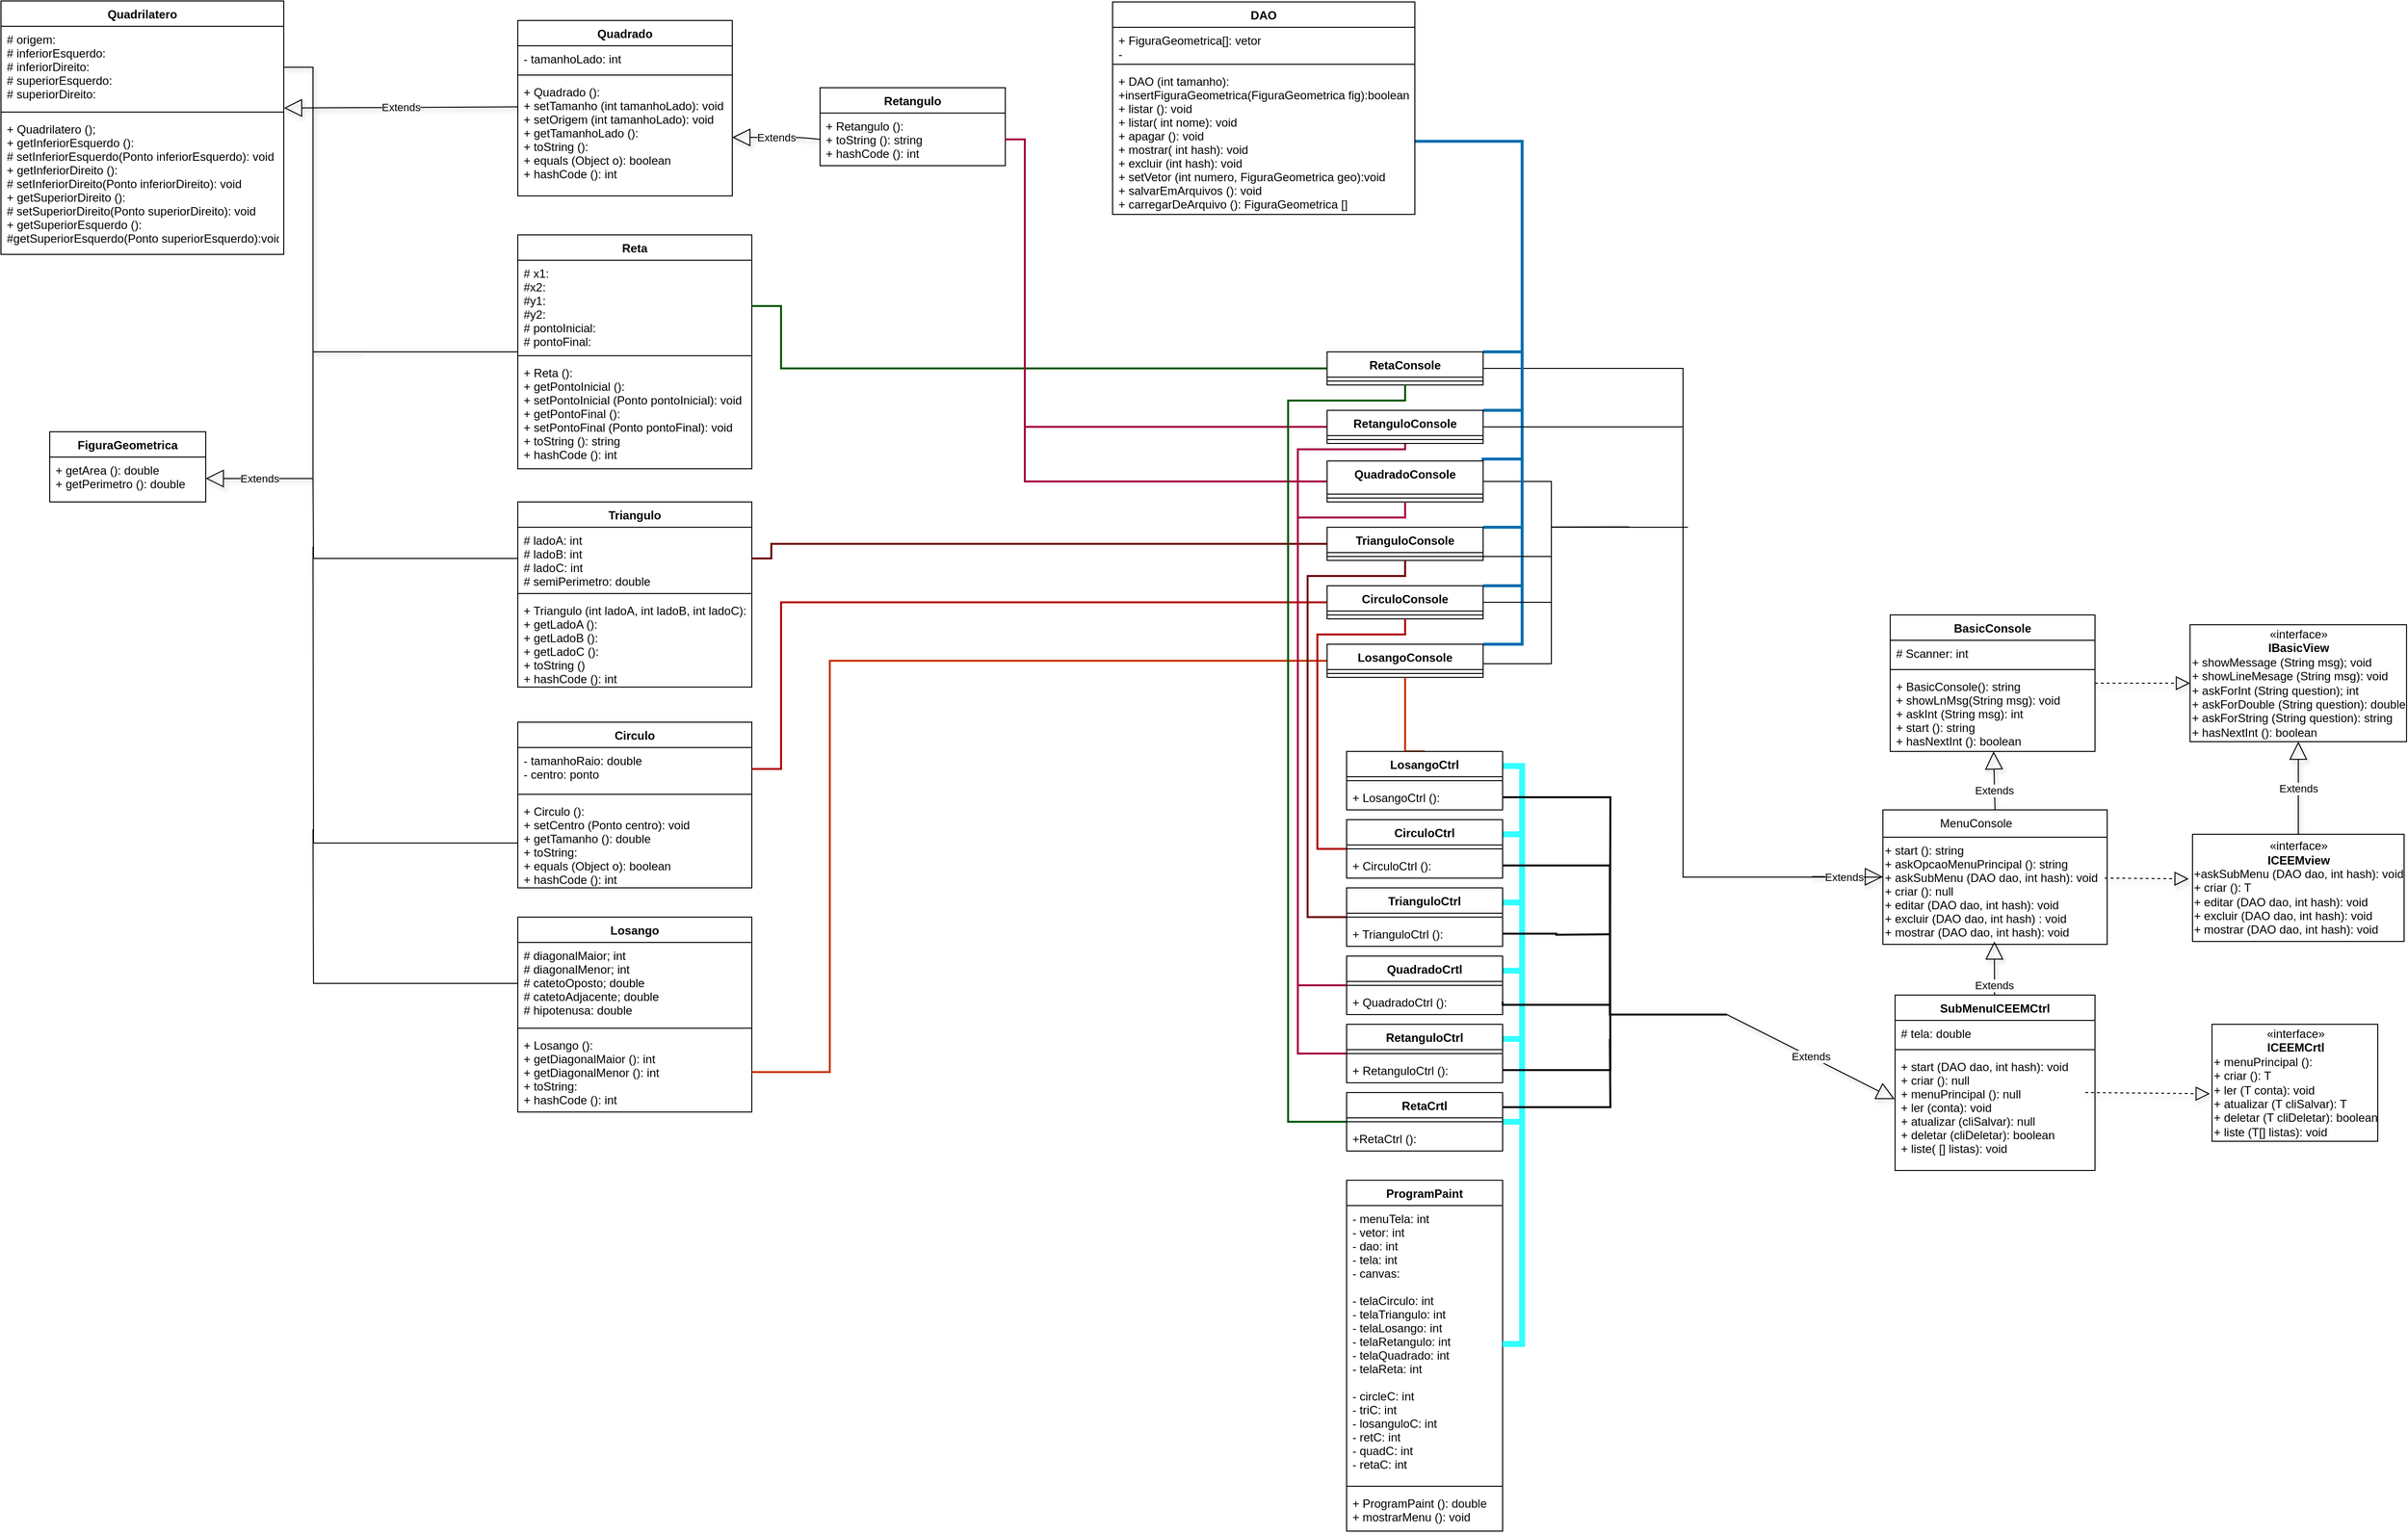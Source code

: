 <mxfile version="15.2.5" type="github"><diagram id="Sd1DcJ536ZyHaV28rmKv" name="Page-1"><mxGraphModel dx="2738" dy="547" grid="1" gridSize="10" guides="1" tooltips="1" connect="1" arrows="1" fold="1" page="1" pageScale="1" pageWidth="850" pageHeight="1100" math="0" shadow="0"><root><mxCell id="0"/><mxCell id="1" parent="0"/><mxCell id="SgRJbWvX88s3auboPbNd-4" value="                 MenuConsole &#10;&#10;+ start (): string &#10;+ askOpcaoMenuPrincipal (): string &#10;+ askSubMenu (DAO dao, int hash): void &#10;+ criar (): null &#10;+ editar (DAO dao, int hash): void &#10;+ excluir (DAO dao, int hash) : void &#10;+ mostrar (DAO dao, int hash): void&#10;&#10;&#10;" style="swimlane;fontStyle=0;align=left;verticalAlign=top;childLayout=stackLayout;horizontal=1;startSize=28;horizontalStack=0;resizeParent=1;resizeParentMax=0;resizeLast=0;collapsible=1;marginBottom=0;" parent="1" vertex="1"><mxGeometry x="570" y="830" width="230" height="138" as="geometry"><mxRectangle x="10" width="230" height="160" as="alternateBounds"/></mxGeometry></mxCell><mxCell id="sk286lB8YplYAJkVLeJm-8" value="" style="endArrow=block;dashed=1;endFill=0;endSize=12;html=1;shadow=1;entryX=-0.018;entryY=0.416;entryDx=0;entryDy=0;entryPerimeter=0;" parent="SgRJbWvX88s3auboPbNd-4" target="-TCSmLgenHTZ6-9hYa_H-4" edge="1"><mxGeometry width="160" relative="1" as="geometry"><mxPoint x="227.5" y="70" as="sourcePoint"/><mxPoint x="387.5" y="70" as="targetPoint"/></mxGeometry></mxCell><mxCell id="SgRJbWvX88s3auboPbNd-13" value="BasicConsole" style="swimlane;fontStyle=1;align=center;verticalAlign=top;childLayout=stackLayout;horizontal=1;startSize=26;horizontalStack=0;resizeParent=1;resizeParentMax=0;resizeLast=0;collapsible=1;marginBottom=0;" parent="1" vertex="1"><mxGeometry x="577.5" y="630" width="210" height="140" as="geometry"/></mxCell><mxCell id="SgRJbWvX88s3auboPbNd-14" value="# Scanner: int" style="text;strokeColor=none;fillColor=none;align=left;verticalAlign=top;spacingLeft=4;spacingRight=4;overflow=hidden;rotatable=0;points=[[0,0.5],[1,0.5]];portConstraint=eastwest;" parent="SgRJbWvX88s3auboPbNd-13" vertex="1"><mxGeometry y="26" width="210" height="26" as="geometry"/></mxCell><mxCell id="SgRJbWvX88s3auboPbNd-15" value="" style="line;strokeWidth=1;fillColor=none;align=left;verticalAlign=middle;spacingTop=-1;spacingLeft=3;spacingRight=3;rotatable=0;labelPosition=right;points=[];portConstraint=eastwest;" parent="SgRJbWvX88s3auboPbNd-13" vertex="1"><mxGeometry y="52" width="210" height="8" as="geometry"/></mxCell><mxCell id="SgRJbWvX88s3auboPbNd-16" value="+ BasicConsole(): string&#10;+ showLnMsg(String msg): void&#10;+ askInt (String msg): int&#10;+ start (): string&#10;+ hasNextInt (): boolean&#10;" style="text;strokeColor=none;fillColor=none;align=left;verticalAlign=top;spacingLeft=4;spacingRight=4;overflow=hidden;rotatable=0;points=[[0,0.5],[1,0.5]];portConstraint=eastwest;" parent="SgRJbWvX88s3auboPbNd-13" vertex="1"><mxGeometry y="60" width="210" height="80" as="geometry"/></mxCell><mxCell id="SgRJbWvX88s3auboPbNd-26" value="ProgramPaint" style="swimlane;fontStyle=1;align=center;verticalAlign=top;childLayout=stackLayout;horizontal=1;startSize=26;horizontalStack=0;resizeParent=1;resizeParentMax=0;resizeLast=0;collapsible=1;marginBottom=0;" parent="1" vertex="1"><mxGeometry x="20" y="1210" width="160" height="360" as="geometry"/></mxCell><mxCell id="SgRJbWvX88s3auboPbNd-27" value="- menuTela: int&#10;- vetor: int&#10;- dao: int&#10;- tela: int&#10;- canvas:&#10; &#10;- telaCirculo: int&#10;- telaTriangulo: int&#10;- telaLosango: int&#10;- telaRetangulo: int&#10;- telaQuadrado: int&#10;- telaReta: int&#10;&#10;- circleC: int&#10;- triC: int&#10;- losanguloC: int&#10;- retC: int&#10;- quadC: int&#10;- retaC: int" style="text;strokeColor=none;fillColor=none;align=left;verticalAlign=top;spacingLeft=4;spacingRight=4;overflow=hidden;rotatable=0;points=[[0,0.5],[1,0.5]];portConstraint=eastwest;" parent="SgRJbWvX88s3auboPbNd-26" vertex="1"><mxGeometry y="26" width="160" height="284" as="geometry"/></mxCell><mxCell id="SgRJbWvX88s3auboPbNd-28" value="" style="line;strokeWidth=1;fillColor=none;align=left;verticalAlign=middle;spacingTop=-1;spacingLeft=3;spacingRight=3;rotatable=0;labelPosition=right;points=[];portConstraint=eastwest;" parent="SgRJbWvX88s3auboPbNd-26" vertex="1"><mxGeometry y="310" width="160" height="8" as="geometry"/></mxCell><mxCell id="SgRJbWvX88s3auboPbNd-29" value="+ ProgramPaint (): double&#10;+ mostrarMenu (): void&#10;" style="text;strokeColor=none;fillColor=none;align=left;verticalAlign=top;spacingLeft=4;spacingRight=4;overflow=hidden;rotatable=0;points=[[0,0.5],[1,0.5]];portConstraint=eastwest;" parent="SgRJbWvX88s3auboPbNd-26" vertex="1"><mxGeometry y="318" width="160" height="42" as="geometry"/></mxCell><mxCell id="SgRJbWvX88s3auboPbNd-30" value="SubMenuICEEMCtrl" style="swimlane;fontStyle=1;align=center;verticalAlign=top;childLayout=stackLayout;horizontal=1;startSize=26;horizontalStack=0;resizeParent=1;resizeParentMax=0;resizeLast=0;collapsible=1;marginBottom=0;" parent="1" vertex="1"><mxGeometry x="582.5" y="1020" width="205" height="180" as="geometry"/></mxCell><mxCell id="SgRJbWvX88s3auboPbNd-31" value="# tela: double" style="text;strokeColor=none;fillColor=none;align=left;verticalAlign=top;spacingLeft=4;spacingRight=4;overflow=hidden;rotatable=0;points=[[0,0.5],[1,0.5]];portConstraint=eastwest;" parent="SgRJbWvX88s3auboPbNd-30" vertex="1"><mxGeometry y="26" width="205" height="26" as="geometry"/></mxCell><mxCell id="SgRJbWvX88s3auboPbNd-32" value="" style="line;strokeWidth=1;fillColor=none;align=left;verticalAlign=middle;spacingTop=-1;spacingLeft=3;spacingRight=3;rotatable=0;labelPosition=right;points=[];portConstraint=eastwest;" parent="SgRJbWvX88s3auboPbNd-30" vertex="1"><mxGeometry y="52" width="205" height="8" as="geometry"/></mxCell><mxCell id="sk286lB8YplYAJkVLeJm-9" value="" style="endArrow=block;dashed=1;endFill=0;endSize=12;html=1;shadow=1;entryX=-0.013;entryY=0.594;entryDx=0;entryDy=0;entryPerimeter=0;" parent="SgRJbWvX88s3auboPbNd-30" target="-TCSmLgenHTZ6-9hYa_H-2" edge="1"><mxGeometry width="160" relative="1" as="geometry"><mxPoint x="195" y="100" as="sourcePoint"/><mxPoint x="355" y="100" as="targetPoint"/></mxGeometry></mxCell><mxCell id="SgRJbWvX88s3auboPbNd-33" value="+ start (DAO dao, int hash): void&#10;+ criar (): null&#10;+ menuPrincipal (): null&#10;+ ler (conta): void&#10;+ atualizar (cliSalvar): null&#10;+ deletar (cliDeletar): boolean&#10;+ liste( [] listas): void" style="text;strokeColor=none;fillColor=none;align=left;verticalAlign=top;spacingLeft=4;spacingRight=4;overflow=hidden;rotatable=0;points=[[0,0.5],[1,0.5]];portConstraint=eastwest;" parent="SgRJbWvX88s3auboPbNd-30" vertex="1"><mxGeometry y="60" width="205" height="120" as="geometry"/></mxCell><mxCell id="SgRJbWvX88s3auboPbNd-34" value="FiguraGeometrica" style="swimlane;fontStyle=1;align=center;verticalAlign=top;childLayout=stackLayout;horizontal=1;startSize=26;horizontalStack=0;resizeParent=1;resizeParentMax=0;resizeLast=0;collapsible=1;marginBottom=0;" parent="1" vertex="1"><mxGeometry x="-1310" y="442" width="160" height="72" as="geometry"/></mxCell><mxCell id="SgRJbWvX88s3auboPbNd-37" value="+ getArea (): double&#10;+ getPerimetro (): double" style="text;strokeColor=none;fillColor=none;align=left;verticalAlign=top;spacingLeft=4;spacingRight=4;overflow=hidden;rotatable=0;points=[[0,0.5],[1,0.5]];portConstraint=eastwest;" parent="SgRJbWvX88s3auboPbNd-34" vertex="1"><mxGeometry y="26" width="160" height="46" as="geometry"/></mxCell><mxCell id="SgRJbWvX88s3auboPbNd-38" value="Circulo" style="swimlane;fontStyle=1;align=center;verticalAlign=top;childLayout=stackLayout;horizontal=1;startSize=26;horizontalStack=0;resizeParent=1;resizeParentMax=0;resizeLast=0;collapsible=1;marginBottom=0;" parent="1" vertex="1"><mxGeometry x="-830" y="740" width="240" height="170" as="geometry"/></mxCell><mxCell id="SgRJbWvX88s3auboPbNd-39" value="- tamanhoRaio: double&#10;- centro: ponto" style="text;strokeColor=none;fillColor=none;align=left;verticalAlign=top;spacingLeft=4;spacingRight=4;overflow=hidden;rotatable=0;points=[[0,0.5],[1,0.5]];portConstraint=eastwest;" parent="SgRJbWvX88s3auboPbNd-38" vertex="1"><mxGeometry y="26" width="240" height="44" as="geometry"/></mxCell><mxCell id="SgRJbWvX88s3auboPbNd-40" value="" style="line;strokeWidth=1;fillColor=none;align=left;verticalAlign=middle;spacingTop=-1;spacingLeft=3;spacingRight=3;rotatable=0;labelPosition=right;points=[];portConstraint=eastwest;" parent="SgRJbWvX88s3auboPbNd-38" vertex="1"><mxGeometry y="70" width="240" height="8" as="geometry"/></mxCell><mxCell id="SgRJbWvX88s3auboPbNd-41" value="+ Circulo ():&#10;+ setCentro (Ponto centro): void&#10;+ getTamanho (): double&#10;+ toString:&#10;+ equals (Object o): boolean&#10;+ hashCode (): int&#10;" style="text;strokeColor=none;fillColor=none;align=left;verticalAlign=top;spacingLeft=4;spacingRight=4;overflow=hidden;rotatable=0;points=[[0,0.5],[1,0.5]];portConstraint=eastwest;" parent="SgRJbWvX88s3auboPbNd-38" vertex="1"><mxGeometry y="78" width="240" height="92" as="geometry"/></mxCell><mxCell id="SgRJbWvX88s3auboPbNd-42" value="Losango" style="swimlane;fontStyle=1;align=center;verticalAlign=top;childLayout=stackLayout;horizontal=1;startSize=26;horizontalStack=0;resizeParent=1;resizeParentMax=0;resizeLast=0;collapsible=1;marginBottom=0;" parent="1" vertex="1"><mxGeometry x="-830" y="940" width="240" height="200" as="geometry"/></mxCell><mxCell id="SgRJbWvX88s3auboPbNd-43" value="# diagonalMaior; int&#10;# diagonalMenor; int&#10;# catetoOposto; double&#10;# catetoAdjacente; double&#10;# hipotenusa: double" style="text;strokeColor=none;fillColor=none;align=left;verticalAlign=top;spacingLeft=4;spacingRight=4;overflow=hidden;rotatable=0;points=[[0,0.5],[1,0.5]];portConstraint=eastwest;" parent="SgRJbWvX88s3auboPbNd-42" vertex="1"><mxGeometry y="26" width="240" height="84" as="geometry"/></mxCell><mxCell id="SgRJbWvX88s3auboPbNd-44" value="" style="line;strokeWidth=1;fillColor=none;align=left;verticalAlign=middle;spacingTop=-1;spacingLeft=3;spacingRight=3;rotatable=0;labelPosition=right;points=[];portConstraint=eastwest;" parent="SgRJbWvX88s3auboPbNd-42" vertex="1"><mxGeometry y="110" width="240" height="8" as="geometry"/></mxCell><mxCell id="SgRJbWvX88s3auboPbNd-45" value="+ Losango ():&#10;+ getDiagonalMaior (): int&#10;+ getDiagonalMenor (): int&#10;+ toString:&#10;+ hashCode (): int" style="text;strokeColor=none;fillColor=none;align=left;verticalAlign=top;spacingLeft=4;spacingRight=4;overflow=hidden;rotatable=0;points=[[0,0.5],[1,0.5]];portConstraint=eastwest;" parent="SgRJbWvX88s3auboPbNd-42" vertex="1"><mxGeometry y="118" width="240" height="82" as="geometry"/></mxCell><mxCell id="SgRJbWvX88s3auboPbNd-46" value="Reta" style="swimlane;fontStyle=1;align=center;verticalAlign=top;childLayout=stackLayout;horizontal=1;startSize=26;horizontalStack=0;resizeParent=1;resizeParentMax=0;resizeLast=0;collapsible=1;marginBottom=0;" parent="1" vertex="1"><mxGeometry x="-830" y="240" width="240" height="240" as="geometry"/></mxCell><mxCell id="SgRJbWvX88s3auboPbNd-47" value="# x1:&#10;#x2:&#10;#y1:&#10;#y2:&#10;# pontoInicial:&#10;# pontoFinal:" style="text;strokeColor=none;fillColor=none;align=left;verticalAlign=top;spacingLeft=4;spacingRight=4;overflow=hidden;rotatable=0;points=[[0,0.5],[1,0.5]];portConstraint=eastwest;" parent="SgRJbWvX88s3auboPbNd-46" vertex="1"><mxGeometry y="26" width="240" height="94" as="geometry"/></mxCell><mxCell id="SgRJbWvX88s3auboPbNd-48" value="" style="line;strokeWidth=1;fillColor=none;align=left;verticalAlign=middle;spacingTop=-1;spacingLeft=3;spacingRight=3;rotatable=0;labelPosition=right;points=[];portConstraint=eastwest;" parent="SgRJbWvX88s3auboPbNd-46" vertex="1"><mxGeometry y="120" width="240" height="8" as="geometry"/></mxCell><mxCell id="SgRJbWvX88s3auboPbNd-49" value="+ Reta ():&#10;+ getPontoInicial ():&#10;+ setPontoInicial (Ponto pontoInicial): void&#10;+ getPontoFinal ():&#10;+ setPontoFinal (Ponto pontoFinal): void&#10;+ toString (): string&#10;+ hashCode (): int" style="text;strokeColor=none;fillColor=none;align=left;verticalAlign=top;spacingLeft=4;spacingRight=4;overflow=hidden;rotatable=0;points=[[0,0.5],[1,0.5]];portConstraint=eastwest;" parent="SgRJbWvX88s3auboPbNd-46" vertex="1"><mxGeometry y="128" width="240" height="112" as="geometry"/></mxCell><mxCell id="SgRJbWvX88s3auboPbNd-50" value="Triangulo" style="swimlane;fontStyle=1;align=center;verticalAlign=top;childLayout=stackLayout;horizontal=1;startSize=26;horizontalStack=0;resizeParent=1;resizeParentMax=0;resizeLast=0;collapsible=1;marginBottom=0;" parent="1" vertex="1"><mxGeometry x="-830" y="514" width="240" height="190" as="geometry"/></mxCell><mxCell id="SgRJbWvX88s3auboPbNd-51" value="# ladoA: int&#10;# ladoB: int&#10;# ladoC: int&#10;# semiPerimetro: double" style="text;strokeColor=none;fillColor=none;align=left;verticalAlign=top;spacingLeft=4;spacingRight=4;overflow=hidden;rotatable=0;points=[[0,0.5],[1,0.5]];portConstraint=eastwest;" parent="SgRJbWvX88s3auboPbNd-50" vertex="1"><mxGeometry y="26" width="240" height="64" as="geometry"/></mxCell><mxCell id="SgRJbWvX88s3auboPbNd-52" value="" style="line;strokeWidth=1;fillColor=none;align=left;verticalAlign=middle;spacingTop=-1;spacingLeft=3;spacingRight=3;rotatable=0;labelPosition=right;points=[];portConstraint=eastwest;" parent="SgRJbWvX88s3auboPbNd-50" vertex="1"><mxGeometry y="90" width="240" height="8" as="geometry"/></mxCell><mxCell id="SgRJbWvX88s3auboPbNd-53" value="+ Triangulo (int ladoA, int ladoB, int ladoC):&#10;+ getLadoA ():&#10;+ getLadoB ():&#10;+ getLadoC ():&#10;+ toString ()&#10;+ hashCode (): int" style="text;strokeColor=none;fillColor=none;align=left;verticalAlign=top;spacingLeft=4;spacingRight=4;overflow=hidden;rotatable=0;points=[[0,0.5],[1,0.5]];portConstraint=eastwest;" parent="SgRJbWvX88s3auboPbNd-50" vertex="1"><mxGeometry y="98" width="240" height="92" as="geometry"/></mxCell><mxCell id="SgRJbWvX88s3auboPbNd-54" value="Quadrilatero" style="swimlane;fontStyle=1;align=center;verticalAlign=top;childLayout=stackLayout;horizontal=1;startSize=26;horizontalStack=0;resizeParent=1;resizeParentMax=0;resizeLast=0;collapsible=1;marginBottom=0;" parent="1" vertex="1"><mxGeometry x="-1360" width="290" height="260" as="geometry"/></mxCell><mxCell id="SgRJbWvX88s3auboPbNd-55" value="# origem:&#10;# inferiorEsquerdo:&#10;# inferiorDireito:&#10;# superiorEsquerdo:&#10;# superiorDireito:" style="text;strokeColor=none;fillColor=none;align=left;verticalAlign=top;spacingLeft=4;spacingRight=4;overflow=hidden;rotatable=0;points=[[0,0.5],[1,0.5]];portConstraint=eastwest;" parent="SgRJbWvX88s3auboPbNd-54" vertex="1"><mxGeometry y="26" width="290" height="84" as="geometry"/></mxCell><mxCell id="SgRJbWvX88s3auboPbNd-56" value="" style="line;strokeWidth=1;fillColor=none;align=left;verticalAlign=middle;spacingTop=-1;spacingLeft=3;spacingRight=3;rotatable=0;labelPosition=right;points=[];portConstraint=eastwest;" parent="SgRJbWvX88s3auboPbNd-54" vertex="1"><mxGeometry y="110" width="290" height="8" as="geometry"/></mxCell><mxCell id="SgRJbWvX88s3auboPbNd-57" value="+ Quadrilatero ();&#10;+ getInferiorEsquerdo ():&#10;# setInferiorEsquerdo(Ponto inferiorEsquerdo): void&#10;+ getInferiorDireito ():&#10;# setInferiorDireito(Ponto inferiorDireito): void&#10;+ getSuperiorDireito ():&#10;# setSuperiorDireito(Ponto superiorDireito): void&#10;+ getSuperiorEsquerdo ():&#10;#getSuperiorEsquerdo(Ponto superiorEsquerdo):void" style="text;strokeColor=none;fillColor=none;align=left;verticalAlign=top;spacingLeft=4;spacingRight=4;overflow=hidden;rotatable=0;points=[[0,0.5],[1,0.5]];portConstraint=eastwest;" parent="SgRJbWvX88s3auboPbNd-54" vertex="1"><mxGeometry y="118" width="290" height="142" as="geometry"/></mxCell><mxCell id="SgRJbWvX88s3auboPbNd-58" value="Retangulo" style="swimlane;fontStyle=1;align=center;verticalAlign=top;childLayout=stackLayout;horizontal=1;startSize=26;horizontalStack=0;resizeParent=1;resizeParentMax=0;resizeLast=0;collapsible=1;marginBottom=0;" parent="1" vertex="1"><mxGeometry x="-520" y="89" width="190" height="80" as="geometry"/></mxCell><mxCell id="SgRJbWvX88s3auboPbNd-61" value="+ Retangulo ():&#10;+ toString (): string&#10;+ hashCode (): int" style="text;strokeColor=none;fillColor=none;align=left;verticalAlign=top;spacingLeft=4;spacingRight=4;overflow=hidden;rotatable=0;points=[[0,0.5],[1,0.5]];portConstraint=eastwest;" parent="SgRJbWvX88s3auboPbNd-58" vertex="1"><mxGeometry y="26" width="190" height="54" as="geometry"/></mxCell><mxCell id="SgRJbWvX88s3auboPbNd-62" value="Quadrado" style="swimlane;fontStyle=1;align=center;verticalAlign=top;childLayout=stackLayout;horizontal=1;startSize=26;horizontalStack=0;resizeParent=1;resizeParentMax=0;resizeLast=0;collapsible=1;marginBottom=0;" parent="1" vertex="1"><mxGeometry x="-830" y="20" width="220" height="180" as="geometry"/></mxCell><mxCell id="SgRJbWvX88s3auboPbNd-63" value="- tamanhoLado: int" style="text;strokeColor=none;fillColor=none;align=left;verticalAlign=top;spacingLeft=4;spacingRight=4;overflow=hidden;rotatable=0;points=[[0,0.5],[1,0.5]];portConstraint=eastwest;" parent="SgRJbWvX88s3auboPbNd-62" vertex="1"><mxGeometry y="26" width="220" height="26" as="geometry"/></mxCell><mxCell id="SgRJbWvX88s3auboPbNd-64" value="" style="line;strokeWidth=1;fillColor=none;align=left;verticalAlign=middle;spacingTop=-1;spacingLeft=3;spacingRight=3;rotatable=0;labelPosition=right;points=[];portConstraint=eastwest;" parent="SgRJbWvX88s3auboPbNd-62" vertex="1"><mxGeometry y="52" width="220" height="8" as="geometry"/></mxCell><mxCell id="SgRJbWvX88s3auboPbNd-65" value="+ Quadrado ():&#10;+ setTamanho (int tamanhoLado): void&#10;+ setOrigem (int tamanhoLado): void&#10;+ getTamanhoLado ():&#10;+ toString ():&#10;+ equals (Object o): boolean&#10;+ hashCode (): int" style="text;strokeColor=none;fillColor=none;align=left;verticalAlign=top;spacingLeft=4;spacingRight=4;overflow=hidden;rotatable=0;points=[[0,0.5],[1,0.5]];portConstraint=eastwest;" parent="SgRJbWvX88s3auboPbNd-62" vertex="1"><mxGeometry y="60" width="220" height="120" as="geometry"/></mxCell><mxCell id="-TCSmLgenHTZ6-9hYa_H-454" style="edgeStyle=orthogonalEdgeStyle;rounded=0;orthogonalLoop=1;jettySize=auto;html=1;exitX=1;exitY=0.5;exitDx=0;exitDy=0;endArrow=none;endFill=0;" parent="1" source="SgRJbWvX88s3auboPbNd-70" edge="1"><mxGeometry relative="1" as="geometry"><mxPoint x="300" y="540" as="targetPoint"/><Array as="points"><mxPoint x="160" y="680"/><mxPoint x="230" y="680"/><mxPoint x="230" y="540"/></Array></mxGeometry></mxCell><mxCell id="HtW29t7hF23NI2af8GBn-6" style="edgeStyle=orthogonalEdgeStyle;rounded=0;orthogonalLoop=1;jettySize=auto;html=1;exitX=1;exitY=0;exitDx=0;exitDy=0;endArrow=none;endFill=0;strokeWidth=3;fillColor=#1ba1e2;strokeColor=#006EAF;" parent="1" source="SgRJbWvX88s3auboPbNd-70" edge="1"><mxGeometry relative="1" as="geometry"><mxPoint x="200" y="600" as="targetPoint"/><Array as="points"><mxPoint x="200" y="660"/></Array></mxGeometry></mxCell><mxCell id="HtW29t7hF23NI2af8GBn-18" style="edgeStyle=orthogonalEdgeStyle;rounded=0;orthogonalLoop=1;jettySize=auto;html=1;exitX=0;exitY=0.5;exitDx=0;exitDy=0;entryX=1;entryY=0.5;entryDx=0;entryDy=0;endArrow=none;endFill=0;strokeWidth=2;fillColor=#fa6800;strokeColor=#C73500;" parent="1" source="SgRJbWvX88s3auboPbNd-70" target="SgRJbWvX88s3auboPbNd-45" edge="1"><mxGeometry relative="1" as="geometry"><Array as="points"><mxPoint x="-510" y="677"/><mxPoint x="-510" y="1099"/></Array></mxGeometry></mxCell><mxCell id="SgRJbWvX88s3auboPbNd-70" value="LosangoConsole" style="swimlane;fontStyle=1;align=center;verticalAlign=top;childLayout=stackLayout;horizontal=1;startSize=26;horizontalStack=0;resizeParent=1;resizeParentMax=0;resizeLast=0;collapsible=1;marginBottom=0;" parent="1" vertex="1"><mxGeometry y="660" width="160" height="34" as="geometry"/></mxCell><mxCell id="SgRJbWvX88s3auboPbNd-72" value="" style="line;strokeWidth=1;fillColor=none;align=left;verticalAlign=middle;spacingTop=-1;spacingLeft=3;spacingRight=3;rotatable=0;labelPosition=right;points=[];portConstraint=eastwest;" parent="SgRJbWvX88s3auboPbNd-70" vertex="1"><mxGeometry y="26" width="160" height="8" as="geometry"/></mxCell><mxCell id="-TCSmLgenHTZ6-9hYa_H-457" style="edgeStyle=orthogonalEdgeStyle;rounded=0;orthogonalLoop=1;jettySize=auto;html=1;exitX=1;exitY=0.5;exitDx=0;exitDy=0;endArrow=none;endFill=0;" parent="1" source="SgRJbWvX88s3auboPbNd-74" edge="1"><mxGeometry relative="1" as="geometry"><mxPoint x="310" y="540" as="targetPoint"/><Array as="points"><mxPoint x="230" y="637"/><mxPoint x="230" y="540"/><mxPoint x="300" y="540"/></Array></mxGeometry></mxCell><mxCell id="HtW29t7hF23NI2af8GBn-8" style="edgeStyle=orthogonalEdgeStyle;rounded=0;orthogonalLoop=1;jettySize=auto;html=1;exitX=1;exitY=0;exitDx=0;exitDy=0;endArrow=none;endFill=0;strokeWidth=3;fillColor=#1ba1e2;strokeColor=#006EAF;" parent="1" source="SgRJbWvX88s3auboPbNd-74" edge="1"><mxGeometry relative="1" as="geometry"><mxPoint x="200" y="400" as="targetPoint"/><Array as="points"><mxPoint x="160" y="470"/><mxPoint x="200" y="470"/></Array></mxGeometry></mxCell><mxCell id="HtW29t7hF23NI2af8GBn-15" style="edgeStyle=orthogonalEdgeStyle;rounded=0;orthogonalLoop=1;jettySize=auto;html=1;exitX=0;exitY=0.5;exitDx=0;exitDy=0;endArrow=none;endFill=0;strokeWidth=2;fillColor=#d80073;strokeColor=#A50040;" parent="1" source="SgRJbWvX88s3auboPbNd-74" edge="1"><mxGeometry relative="1" as="geometry"><mxPoint x="-310" y="430" as="targetPoint"/><Array as="points"><mxPoint x="-310" y="493"/><mxPoint x="-310" y="430"/></Array></mxGeometry></mxCell><mxCell id="SgRJbWvX88s3auboPbNd-74" value="QuadradoConsole" style="swimlane;fontStyle=1;align=center;verticalAlign=top;childLayout=stackLayout;horizontal=1;startSize=34;horizontalStack=0;resizeParent=1;resizeParentMax=0;resizeLast=0;collapsible=1;marginBottom=0;" parent="1" vertex="1"><mxGeometry y="472" width="160" height="42" as="geometry"/></mxCell><mxCell id="SgRJbWvX88s3auboPbNd-76" value="" style="line;strokeWidth=1;fillColor=none;align=left;verticalAlign=middle;spacingTop=-1;spacingLeft=3;spacingRight=3;rotatable=0;labelPosition=right;points=[];portConstraint=eastwest;" parent="SgRJbWvX88s3auboPbNd-74" vertex="1"><mxGeometry y="34" width="160" height="8" as="geometry"/></mxCell><mxCell id="-TCSmLgenHTZ6-9hYa_H-455" style="edgeStyle=orthogonalEdgeStyle;rounded=0;orthogonalLoop=1;jettySize=auto;html=1;exitX=1;exitY=0.5;exitDx=0;exitDy=0;endArrow=none;endFill=0;" parent="1" source="SgRJbWvX88s3auboPbNd-78" edge="1"><mxGeometry relative="1" as="geometry"><mxPoint x="310" y="539.667" as="targetPoint"/><Array as="points"><mxPoint x="230" y="617"/><mxPoint x="230" y="540"/></Array></mxGeometry></mxCell><mxCell id="HtW29t7hF23NI2af8GBn-7" style="edgeStyle=orthogonalEdgeStyle;rounded=0;orthogonalLoop=1;jettySize=auto;html=1;exitX=1;exitY=0;exitDx=0;exitDy=0;endArrow=none;endFill=0;strokeWidth=3;fillColor=#1ba1e2;strokeColor=#006EAF;" parent="1" source="SgRJbWvX88s3auboPbNd-78" edge="1"><mxGeometry relative="1" as="geometry"><mxPoint x="200" y="540" as="targetPoint"/><Array as="points"><mxPoint x="200" y="600"/></Array></mxGeometry></mxCell><mxCell id="HtW29t7hF23NI2af8GBn-17" style="edgeStyle=orthogonalEdgeStyle;rounded=0;orthogonalLoop=1;jettySize=auto;html=1;exitX=0;exitY=0.5;exitDx=0;exitDy=0;endArrow=none;endFill=0;strokeWidth=2;fillColor=#e51400;strokeColor=#B20000;" parent="1" source="SgRJbWvX88s3auboPbNd-78" target="SgRJbWvX88s3auboPbNd-39" edge="1"><mxGeometry relative="1" as="geometry"><Array as="points"><mxPoint x="-560" y="617"/><mxPoint x="-560" y="788"/></Array></mxGeometry></mxCell><mxCell id="SgRJbWvX88s3auboPbNd-78" value="CirculoConsole" style="swimlane;fontStyle=1;align=center;verticalAlign=top;childLayout=stackLayout;horizontal=1;startSize=26;horizontalStack=0;resizeParent=1;resizeParentMax=0;resizeLast=0;collapsible=1;marginBottom=0;" parent="1" vertex="1"><mxGeometry y="600" width="160" height="34" as="geometry"/></mxCell><mxCell id="SgRJbWvX88s3auboPbNd-80" value="" style="line;strokeWidth=1;fillColor=none;align=left;verticalAlign=middle;spacingTop=-1;spacingLeft=3;spacingRight=3;rotatable=0;labelPosition=right;points=[];portConstraint=eastwest;" parent="SgRJbWvX88s3auboPbNd-78" vertex="1"><mxGeometry y="26" width="160" height="8" as="geometry"/></mxCell><mxCell id="-TCSmLgenHTZ6-9hYa_H-452" style="edgeStyle=orthogonalEdgeStyle;rounded=0;orthogonalLoop=1;jettySize=auto;html=1;exitX=1;exitY=0.5;exitDx=0;exitDy=0;entryX=0;entryY=0.5;entryDx=0;entryDy=0;endArrow=none;endFill=0;" parent="1" source="SgRJbWvX88s3auboPbNd-82" target="SgRJbWvX88s3auboPbNd-4" edge="1"><mxGeometry relative="1" as="geometry"/></mxCell><mxCell id="HtW29t7hF23NI2af8GBn-1" style="edgeStyle=orthogonalEdgeStyle;rounded=0;orthogonalLoop=1;jettySize=auto;html=1;exitX=1;exitY=0;exitDx=0;exitDy=0;endArrow=none;endFill=0;fillColor=#1ba1e2;strokeColor=#006EAF;strokeWidth=3;" parent="1" source="SgRJbWvX88s3auboPbNd-82" target="sk286lB8YplYAJkVLeJm-6" edge="1"><mxGeometry relative="1" as="geometry"><Array as="points"><mxPoint x="200" y="360"/><mxPoint x="200" y="144"/></Array></mxGeometry></mxCell><mxCell id="HtW29t7hF23NI2af8GBn-13" style="edgeStyle=orthogonalEdgeStyle;rounded=0;orthogonalLoop=1;jettySize=auto;html=1;exitX=0;exitY=0.5;exitDx=0;exitDy=0;endArrow=none;endFill=0;strokeWidth=2;fillColor=#008a00;strokeColor=#005700;" parent="1" source="SgRJbWvX88s3auboPbNd-82" target="SgRJbWvX88s3auboPbNd-47" edge="1"><mxGeometry relative="1" as="geometry"><Array as="points"><mxPoint x="-560" y="377"/><mxPoint x="-560" y="313"/></Array></mxGeometry></mxCell><mxCell id="SgRJbWvX88s3auboPbNd-82" value="RetaConsole" style="swimlane;fontStyle=1;align=center;verticalAlign=top;childLayout=stackLayout;horizontal=1;startSize=26;horizontalStack=0;resizeParent=1;resizeParentMax=0;resizeLast=0;collapsible=1;marginBottom=0;" parent="1" vertex="1"><mxGeometry y="360" width="160" height="34" as="geometry"><mxRectangle y="436" width="110" height="26" as="alternateBounds"/></mxGeometry></mxCell><mxCell id="SgRJbWvX88s3auboPbNd-84" value="" style="line;strokeWidth=1;fillColor=none;align=left;verticalAlign=middle;spacingTop=-1;spacingLeft=3;spacingRight=3;rotatable=0;labelPosition=right;points=[];portConstraint=eastwest;" parent="SgRJbWvX88s3auboPbNd-82" vertex="1"><mxGeometry y="26" width="160" height="8" as="geometry"/></mxCell><mxCell id="-TCSmLgenHTZ6-9hYa_H-453" style="edgeStyle=orthogonalEdgeStyle;rounded=0;orthogonalLoop=1;jettySize=auto;html=1;exitX=1;exitY=0.5;exitDx=0;exitDy=0;entryX=0;entryY=0.5;entryDx=0;entryDy=0;endArrow=none;endFill=0;" parent="1" source="SgRJbWvX88s3auboPbNd-86" target="SgRJbWvX88s3auboPbNd-4" edge="1"><mxGeometry relative="1" as="geometry"/></mxCell><mxCell id="HtW29t7hF23NI2af8GBn-2" style="edgeStyle=orthogonalEdgeStyle;rounded=0;orthogonalLoop=1;jettySize=auto;html=1;exitX=1;exitY=0;exitDx=0;exitDy=0;endArrow=none;endFill=0;fillColor=#1ba1e2;strokeColor=#006EAF;strokeWidth=3;" parent="1" source="SgRJbWvX88s3auboPbNd-86" edge="1"><mxGeometry relative="1" as="geometry"><mxPoint x="200" y="300" as="targetPoint"/><Array as="points"><mxPoint x="200" y="420"/></Array></mxGeometry></mxCell><mxCell id="HtW29t7hF23NI2af8GBn-14" style="edgeStyle=orthogonalEdgeStyle;rounded=0;orthogonalLoop=1;jettySize=auto;html=1;exitX=0;exitY=0.5;exitDx=0;exitDy=0;entryX=1;entryY=0.5;entryDx=0;entryDy=0;endArrow=none;endFill=0;strokeWidth=2;fillColor=#d80073;strokeColor=#A50040;" parent="1" source="SgRJbWvX88s3auboPbNd-86" target="SgRJbWvX88s3auboPbNd-61" edge="1"><mxGeometry relative="1" as="geometry"><Array as="points"><mxPoint x="-310" y="437"/><mxPoint x="-310" y="142"/></Array></mxGeometry></mxCell><mxCell id="TL3h6N64fYMrlWdtRpJ6-6" style="edgeStyle=orthogonalEdgeStyle;rounded=0;orthogonalLoop=1;jettySize=auto;html=1;exitX=0.5;exitY=1;exitDx=0;exitDy=0;endArrow=none;endFill=0;strokeWidth=2;fillColor=#d80073;strokeColor=#A50040;" parent="1" source="SgRJbWvX88s3auboPbNd-86" edge="1"><mxGeometry relative="1" as="geometry"><mxPoint x="-30" y="530" as="targetPoint"/><Array as="points"><mxPoint x="80" y="460"/><mxPoint x="-30" y="460"/></Array></mxGeometry></mxCell><mxCell id="SgRJbWvX88s3auboPbNd-86" value="RetanguloConsole" style="swimlane;fontStyle=1;align=center;verticalAlign=top;childLayout=stackLayout;horizontal=1;startSize=26;horizontalStack=0;resizeParent=1;resizeParentMax=0;resizeLast=0;collapsible=1;marginBottom=0;" parent="1" vertex="1"><mxGeometry y="420" width="160" height="34" as="geometry"/></mxCell><mxCell id="SgRJbWvX88s3auboPbNd-88" value="" style="line;strokeWidth=1;fillColor=none;align=left;verticalAlign=middle;spacingTop=-1;spacingLeft=3;spacingRight=3;rotatable=0;labelPosition=right;points=[];portConstraint=eastwest;" parent="SgRJbWvX88s3auboPbNd-86" vertex="1"><mxGeometry y="26" width="160" height="8" as="geometry"/></mxCell><mxCell id="-TCSmLgenHTZ6-9hYa_H-456" style="edgeStyle=orthogonalEdgeStyle;rounded=0;orthogonalLoop=1;jettySize=auto;html=1;exitX=1;exitY=0.5;exitDx=0;exitDy=0;endArrow=none;endFill=0;" parent="1" source="SgRJbWvX88s3auboPbNd-90" edge="1"><mxGeometry relative="1" as="geometry"><mxPoint x="370" y="540" as="targetPoint"/><Array as="points"><mxPoint x="160" y="570"/><mxPoint x="230" y="570"/><mxPoint x="230" y="540"/></Array></mxGeometry></mxCell><mxCell id="HtW29t7hF23NI2af8GBn-4" style="edgeStyle=orthogonalEdgeStyle;rounded=0;orthogonalLoop=1;jettySize=auto;html=1;exitX=1;exitY=0;exitDx=0;exitDy=0;endArrow=none;endFill=0;strokeWidth=3;fillColor=#1ba1e2;strokeColor=#006EAF;" parent="1" source="SgRJbWvX88s3auboPbNd-90" edge="1"><mxGeometry relative="1" as="geometry"><mxPoint x="200" y="470" as="targetPoint"/><Array as="points"><mxPoint x="200" y="540"/></Array></mxGeometry></mxCell><mxCell id="HtW29t7hF23NI2af8GBn-16" style="edgeStyle=orthogonalEdgeStyle;rounded=0;orthogonalLoop=1;jettySize=auto;html=1;exitX=0;exitY=0.5;exitDx=0;exitDy=0;entryX=1;entryY=0.5;entryDx=0;entryDy=0;endArrow=none;endFill=0;strokeWidth=2;fillColor=#a20025;strokeColor=#6F0000;" parent="1" source="SgRJbWvX88s3auboPbNd-90" target="SgRJbWvX88s3auboPbNd-51" edge="1"><mxGeometry relative="1" as="geometry"><Array as="points"><mxPoint x="-570" y="557"/><mxPoint x="-570" y="572"/></Array></mxGeometry></mxCell><mxCell id="SgRJbWvX88s3auboPbNd-90" value="TrianguloConsole" style="swimlane;fontStyle=1;align=center;verticalAlign=top;childLayout=stackLayout;horizontal=1;startSize=26;horizontalStack=0;resizeParent=1;resizeParentMax=0;resizeLast=0;collapsible=1;marginBottom=0;" parent="1" vertex="1"><mxGeometry y="540" width="160" height="34" as="geometry"/></mxCell><mxCell id="SgRJbWvX88s3auboPbNd-92" value="" style="line;strokeWidth=1;fillColor=none;align=left;verticalAlign=middle;spacingTop=-1;spacingLeft=3;spacingRight=3;rotatable=0;labelPosition=right;points=[];portConstraint=eastwest;" parent="SgRJbWvX88s3auboPbNd-90" vertex="1"><mxGeometry y="26" width="160" height="8" as="geometry"/></mxCell><mxCell id="TL3h6N64fYMrlWdtRpJ6-2" style="edgeStyle=orthogonalEdgeStyle;rounded=0;orthogonalLoop=1;jettySize=auto;html=1;exitX=0;exitY=0.5;exitDx=0;exitDy=0;entryX=0.5;entryY=1;entryDx=0;entryDy=0;endArrow=none;endFill=0;strokeWidth=2;fillColor=#e51400;strokeColor=#B20000;" parent="1" source="SgRJbWvX88s3auboPbNd-94" target="SgRJbWvX88s3auboPbNd-78" edge="1"><mxGeometry relative="1" as="geometry"><Array as="points"><mxPoint x="-10" y="870"/><mxPoint x="-10" y="650"/><mxPoint x="80" y="650"/></Array></mxGeometry></mxCell><mxCell id="dFNfQS4i2lVVu4wWKnHo-2" style="edgeStyle=orthogonalEdgeStyle;rounded=0;orthogonalLoop=1;jettySize=auto;html=1;exitX=1;exitY=0.25;exitDx=0;exitDy=0;endArrow=none;endFill=0;strokeColor=#33FFFF;strokeWidth=6;" parent="1" source="SgRJbWvX88s3auboPbNd-94" edge="1"><mxGeometry relative="1" as="geometry"><mxPoint x="200" y="855" as="targetPoint"/></mxGeometry></mxCell><mxCell id="SgRJbWvX88s3auboPbNd-94" value="CirculoCtrl" style="swimlane;fontStyle=1;align=center;verticalAlign=top;childLayout=stackLayout;horizontal=1;startSize=26;horizontalStack=0;resizeParent=1;resizeParentMax=0;resizeLast=0;collapsible=1;marginBottom=0;" parent="1" vertex="1"><mxGeometry x="20" y="840" width="160" height="60" as="geometry"/></mxCell><mxCell id="SgRJbWvX88s3auboPbNd-96" value="" style="line;strokeWidth=1;fillColor=none;align=left;verticalAlign=middle;spacingTop=-1;spacingLeft=3;spacingRight=3;rotatable=0;labelPosition=right;points=[];portConstraint=eastwest;" parent="SgRJbWvX88s3auboPbNd-94" vertex="1"><mxGeometry y="26" width="160" height="8" as="geometry"/></mxCell><mxCell id="SgRJbWvX88s3auboPbNd-97" value="+ CirculoCtrl ():" style="text;strokeColor=none;fillColor=none;align=left;verticalAlign=top;spacingLeft=4;spacingRight=4;overflow=hidden;rotatable=0;points=[[0,0.5],[1,0.5]];portConstraint=eastwest;" parent="SgRJbWvX88s3auboPbNd-94" vertex="1"><mxGeometry y="34" width="160" height="26" as="geometry"/></mxCell><mxCell id="TL3h6N64fYMrlWdtRpJ6-1" style="edgeStyle=orthogonalEdgeStyle;rounded=0;orthogonalLoop=1;jettySize=auto;html=1;exitX=0.5;exitY=0;exitDx=0;exitDy=0;entryX=0.5;entryY=1;entryDx=0;entryDy=0;strokeWidth=2;endArrow=none;endFill=0;fillColor=#fa6800;strokeColor=#C73500;" parent="1" source="SgRJbWvX88s3auboPbNd-98" target="SgRJbWvX88s3auboPbNd-70" edge="1"><mxGeometry relative="1" as="geometry"><Array as="points"><mxPoint x="80" y="770"/></Array></mxGeometry></mxCell><mxCell id="dFNfQS4i2lVVu4wWKnHo-1" style="edgeStyle=orthogonalEdgeStyle;rounded=0;orthogonalLoop=1;jettySize=auto;html=1;exitX=1;exitY=0.25;exitDx=0;exitDy=0;entryX=1;entryY=0.5;entryDx=0;entryDy=0;endArrow=none;endFill=0;strokeColor=#33FFFF;strokeWidth=6;" parent="1" source="SgRJbWvX88s3auboPbNd-98" target="SgRJbWvX88s3auboPbNd-27" edge="1"><mxGeometry relative="1" as="geometry"/></mxCell><mxCell id="SgRJbWvX88s3auboPbNd-98" value="LosangoCtrl" style="swimlane;fontStyle=1;align=center;verticalAlign=top;childLayout=stackLayout;horizontal=1;startSize=26;horizontalStack=0;resizeParent=1;resizeParentMax=0;resizeLast=0;collapsible=1;marginBottom=0;" parent="1" vertex="1"><mxGeometry x="20" y="770" width="160" height="60" as="geometry"/></mxCell><mxCell id="SgRJbWvX88s3auboPbNd-100" value="" style="line;strokeWidth=1;fillColor=none;align=left;verticalAlign=middle;spacingTop=-1;spacingLeft=3;spacingRight=3;rotatable=0;labelPosition=right;points=[];portConstraint=eastwest;" parent="SgRJbWvX88s3auboPbNd-98" vertex="1"><mxGeometry y="26" width="160" height="8" as="geometry"/></mxCell><mxCell id="SgRJbWvX88s3auboPbNd-101" value="+ LosangoCtrl ():" style="text;strokeColor=none;fillColor=none;align=left;verticalAlign=top;spacingLeft=4;spacingRight=4;overflow=hidden;rotatable=0;points=[[0,0.5],[1,0.5]];portConstraint=eastwest;" parent="SgRJbWvX88s3auboPbNd-98" vertex="1"><mxGeometry y="34" width="160" height="26" as="geometry"/></mxCell><mxCell id="HtW29t7hF23NI2af8GBn-21" style="edgeStyle=orthogonalEdgeStyle;rounded=0;orthogonalLoop=1;jettySize=auto;html=1;exitX=1;exitY=0.25;exitDx=0;exitDy=0;endArrow=none;endFill=0;strokeWidth=2;" parent="1" source="SgRJbWvX88s3auboPbNd-102" edge="1"><mxGeometry relative="1" as="geometry"><mxPoint x="290" y="1065" as="targetPoint"/></mxGeometry></mxCell><mxCell id="TL3h6N64fYMrlWdtRpJ6-8" style="edgeStyle=orthogonalEdgeStyle;rounded=0;orthogonalLoop=1;jettySize=auto;html=1;exitX=0;exitY=0.5;exitDx=0;exitDy=0;entryX=0.5;entryY=1;entryDx=0;entryDy=0;endArrow=none;endFill=0;strokeWidth=2;fillColor=#008a00;strokeColor=#005700;" parent="1" source="SgRJbWvX88s3auboPbNd-102" target="SgRJbWvX88s3auboPbNd-82" edge="1"><mxGeometry relative="1" as="geometry"><Array as="points"><mxPoint x="-40" y="1150"/><mxPoint x="-40" y="410"/><mxPoint x="80" y="410"/></Array></mxGeometry></mxCell><mxCell id="dFNfQS4i2lVVu4wWKnHo-6" style="edgeStyle=orthogonalEdgeStyle;rounded=0;orthogonalLoop=1;jettySize=auto;html=1;exitX=1;exitY=0.5;exitDx=0;exitDy=0;endArrow=none;endFill=0;strokeColor=#33FFFF;strokeWidth=6;" parent="1" source="SgRJbWvX88s3auboPbNd-102" edge="1"><mxGeometry relative="1" as="geometry"><mxPoint x="200" y="1160" as="targetPoint"/></mxGeometry></mxCell><mxCell id="SgRJbWvX88s3auboPbNd-102" value="RetaCrtl" style="swimlane;fontStyle=1;align=center;verticalAlign=top;childLayout=stackLayout;horizontal=1;startSize=26;horizontalStack=0;resizeParent=1;resizeParentMax=0;resizeLast=0;collapsible=1;marginBottom=0;" parent="1" vertex="1"><mxGeometry x="20" y="1120" width="160" height="60" as="geometry"/></mxCell><mxCell id="SgRJbWvX88s3auboPbNd-104" value="" style="line;strokeWidth=1;fillColor=none;align=left;verticalAlign=middle;spacingTop=-1;spacingLeft=3;spacingRight=3;rotatable=0;labelPosition=right;points=[];portConstraint=eastwest;" parent="SgRJbWvX88s3auboPbNd-102" vertex="1"><mxGeometry y="26" width="160" height="8" as="geometry"/></mxCell><mxCell id="SgRJbWvX88s3auboPbNd-105" value="+RetaCtrl ():" style="text;strokeColor=none;fillColor=none;align=left;verticalAlign=top;spacingLeft=4;spacingRight=4;overflow=hidden;rotatable=0;points=[[0,0.5],[1,0.5]];portConstraint=eastwest;" parent="SgRJbWvX88s3auboPbNd-102" vertex="1"><mxGeometry y="34" width="160" height="26" as="geometry"/></mxCell><mxCell id="TL3h6N64fYMrlWdtRpJ6-5" style="edgeStyle=orthogonalEdgeStyle;rounded=0;orthogonalLoop=1;jettySize=auto;html=1;exitX=0;exitY=0.5;exitDx=0;exitDy=0;entryX=0.5;entryY=1;entryDx=0;entryDy=0;endArrow=none;endFill=0;strokeWidth=2;fillColor=#d80073;strokeColor=#A50040;" parent="1" source="SgRJbWvX88s3auboPbNd-106" target="SgRJbWvX88s3auboPbNd-74" edge="1"><mxGeometry relative="1" as="geometry"><Array as="points"><mxPoint x="-30" y="1010"/><mxPoint x="-30" y="530"/><mxPoint x="80" y="530"/></Array></mxGeometry></mxCell><mxCell id="dFNfQS4i2lVVu4wWKnHo-4" style="edgeStyle=orthogonalEdgeStyle;rounded=0;orthogonalLoop=1;jettySize=auto;html=1;exitX=1;exitY=0.25;exitDx=0;exitDy=0;endArrow=none;endFill=0;strokeColor=#33FFFF;strokeWidth=6;" parent="1" source="SgRJbWvX88s3auboPbNd-106" edge="1"><mxGeometry relative="1" as="geometry"><mxPoint x="200" y="995" as="targetPoint"/></mxGeometry></mxCell><mxCell id="SgRJbWvX88s3auboPbNd-106" value="QuadradoCrtl" style="swimlane;fontStyle=1;align=center;verticalAlign=top;childLayout=stackLayout;horizontal=1;startSize=26;horizontalStack=0;resizeParent=1;resizeParentMax=0;resizeLast=0;collapsible=1;marginBottom=0;" parent="1" vertex="1"><mxGeometry x="20" y="980" width="160" height="60" as="geometry"/></mxCell><mxCell id="SgRJbWvX88s3auboPbNd-108" value="" style="line;strokeWidth=1;fillColor=none;align=left;verticalAlign=middle;spacingTop=-1;spacingLeft=3;spacingRight=3;rotatable=0;labelPosition=right;points=[];portConstraint=eastwest;" parent="SgRJbWvX88s3auboPbNd-106" vertex="1"><mxGeometry y="26" width="160" height="8" as="geometry"/></mxCell><mxCell id="SgRJbWvX88s3auboPbNd-109" value="+ QuadradoCtrl ():" style="text;strokeColor=none;fillColor=none;align=left;verticalAlign=top;spacingLeft=4;spacingRight=4;overflow=hidden;rotatable=0;points=[[0,0.5],[1,0.5]];portConstraint=eastwest;" parent="SgRJbWvX88s3auboPbNd-106" vertex="1"><mxGeometry y="34" width="160" height="26" as="geometry"/></mxCell><mxCell id="TL3h6N64fYMrlWdtRpJ6-7" style="edgeStyle=orthogonalEdgeStyle;rounded=0;orthogonalLoop=1;jettySize=auto;html=1;exitX=0;exitY=0.5;exitDx=0;exitDy=0;endArrow=none;endFill=0;strokeWidth=2;fillColor=#d80073;strokeColor=#A50040;" parent="1" source="SgRJbWvX88s3auboPbNd-110" edge="1"><mxGeometry relative="1" as="geometry"><mxPoint y="1010" as="targetPoint"/><Array as="points"><mxPoint x="-30" y="1080"/><mxPoint x="-30" y="1010"/></Array></mxGeometry></mxCell><mxCell id="dFNfQS4i2lVVu4wWKnHo-5" style="edgeStyle=orthogonalEdgeStyle;rounded=0;orthogonalLoop=1;jettySize=auto;html=1;exitX=1;exitY=0.25;exitDx=0;exitDy=0;endArrow=none;endFill=0;strokeColor=#33FFFF;strokeWidth=6;" parent="1" source="SgRJbWvX88s3auboPbNd-110" edge="1"><mxGeometry relative="1" as="geometry"><mxPoint x="200" y="1065" as="targetPoint"/></mxGeometry></mxCell><mxCell id="SgRJbWvX88s3auboPbNd-110" value="RetanguloCtrl" style="swimlane;fontStyle=1;align=center;verticalAlign=top;childLayout=stackLayout;horizontal=1;startSize=26;horizontalStack=0;resizeParent=1;resizeParentMax=0;resizeLast=0;collapsible=1;marginBottom=0;" parent="1" vertex="1"><mxGeometry x="20" y="1050" width="160" height="60" as="geometry"/></mxCell><mxCell id="SgRJbWvX88s3auboPbNd-112" value="" style="line;strokeWidth=1;fillColor=none;align=left;verticalAlign=middle;spacingTop=-1;spacingLeft=3;spacingRight=3;rotatable=0;labelPosition=right;points=[];portConstraint=eastwest;" parent="SgRJbWvX88s3auboPbNd-110" vertex="1"><mxGeometry y="26" width="160" height="8" as="geometry"/></mxCell><mxCell id="SgRJbWvX88s3auboPbNd-113" value="+ RetanguloCtrl ():" style="text;strokeColor=none;fillColor=none;align=left;verticalAlign=top;spacingLeft=4;spacingRight=4;overflow=hidden;rotatable=0;points=[[0,0.5],[1,0.5]];portConstraint=eastwest;" parent="SgRJbWvX88s3auboPbNd-110" vertex="1"><mxGeometry y="34" width="160" height="26" as="geometry"/></mxCell><mxCell id="TL3h6N64fYMrlWdtRpJ6-3" style="edgeStyle=orthogonalEdgeStyle;rounded=0;orthogonalLoop=1;jettySize=auto;html=1;exitX=0;exitY=0.5;exitDx=0;exitDy=0;entryX=0.5;entryY=1;entryDx=0;entryDy=0;endArrow=none;endFill=0;strokeWidth=2;fillColor=#a20025;strokeColor=#6F0000;" parent="1" source="SgRJbWvX88s3auboPbNd-114" target="SgRJbWvX88s3auboPbNd-90" edge="1"><mxGeometry relative="1" as="geometry"><Array as="points"><mxPoint x="-20" y="940"/><mxPoint x="-20" y="590"/><mxPoint x="80" y="590"/></Array></mxGeometry></mxCell><mxCell id="dFNfQS4i2lVVu4wWKnHo-3" style="edgeStyle=orthogonalEdgeStyle;rounded=0;orthogonalLoop=1;jettySize=auto;html=1;exitX=1;exitY=0.25;exitDx=0;exitDy=0;endArrow=none;endFill=0;strokeColor=#33FFFF;strokeWidth=6;" parent="1" source="SgRJbWvX88s3auboPbNd-114" edge="1"><mxGeometry relative="1" as="geometry"><mxPoint x="200" y="925" as="targetPoint"/></mxGeometry></mxCell><mxCell id="SgRJbWvX88s3auboPbNd-114" value="TrianguloCtrl" style="swimlane;fontStyle=1;align=center;verticalAlign=top;childLayout=stackLayout;horizontal=1;startSize=26;horizontalStack=0;resizeParent=1;resizeParentMax=0;resizeLast=0;collapsible=1;marginBottom=0;" parent="1" vertex="1"><mxGeometry x="20" y="910" width="160" height="60" as="geometry"/></mxCell><mxCell id="SgRJbWvX88s3auboPbNd-116" value="" style="line;strokeWidth=1;fillColor=none;align=left;verticalAlign=middle;spacingTop=-1;spacingLeft=3;spacingRight=3;rotatable=0;labelPosition=right;points=[];portConstraint=eastwest;" parent="SgRJbWvX88s3auboPbNd-114" vertex="1"><mxGeometry y="26" width="160" height="8" as="geometry"/></mxCell><mxCell id="SgRJbWvX88s3auboPbNd-117" value="+ TrianguloCtrl ():" style="text;strokeColor=none;fillColor=none;align=left;verticalAlign=top;spacingLeft=4;spacingRight=4;overflow=hidden;rotatable=0;points=[[0,0.5],[1,0.5]];portConstraint=eastwest;" parent="SgRJbWvX88s3auboPbNd-114" vertex="1"><mxGeometry y="34" width="160" height="26" as="geometry"/></mxCell><mxCell id="-TCSmLgenHTZ6-9hYa_H-2" value="«interface»&lt;br&gt;&lt;b&gt;ICEEMCrtl&lt;/b&gt;&lt;br&gt;&lt;div style=&quot;text-align: left&quot;&gt;+ menuPrincipal ():&lt;/div&gt;&lt;div style=&quot;text-align: left&quot;&gt;+ criar (): T&lt;/div&gt;&lt;div style=&quot;text-align: left&quot;&gt;+ ler (T conta): void&lt;/div&gt;&lt;div style=&quot;text-align: left&quot;&gt;+ atualizar (T cliSalvar): T&lt;/div&gt;&lt;div style=&quot;text-align: left&quot;&gt;+ deletar (T cliDeletar): boolean&lt;/div&gt;&lt;div style=&quot;text-align: left&quot;&gt;+ liste (T[] listas): void&lt;/div&gt;" style="html=1;" parent="1" vertex="1"><mxGeometry x="907.5" y="1050" width="170" height="120" as="geometry"/></mxCell><mxCell id="-TCSmLgenHTZ6-9hYa_H-3" value="«interface»&lt;br&gt;&lt;b&gt;IBasicView&lt;/b&gt;&lt;br&gt;&lt;div style=&quot;text-align: left&quot;&gt;+ showMessage (String msg); void&lt;/div&gt;&lt;div style=&quot;text-align: left&quot;&gt;+ showLineMesage (String msg): void&lt;/div&gt;&lt;div style=&quot;text-align: left&quot;&gt;+ askForInt (String question); int&lt;br&gt;&lt;/div&gt;&lt;div style=&quot;text-align: left&quot;&gt;+ askForDouble (String question): double&lt;/div&gt;&lt;div style=&quot;text-align: left&quot;&gt;+ askForString (String question): string&lt;/div&gt;&lt;div style=&quot;text-align: left&quot;&gt;+ hasNextInt (): boolean&lt;/div&gt;" style="html=1;" parent="1" vertex="1"><mxGeometry x="885" y="640" width="222" height="120" as="geometry"/></mxCell><mxCell id="-TCSmLgenHTZ6-9hYa_H-4" value="«interface»&lt;br&gt;&lt;b&gt;ICEEMview&lt;/b&gt;&lt;br&gt;&lt;div style=&quot;text-align: left&quot;&gt;+askSubMenu (DAO dao, int hash): void&lt;/div&gt;&lt;div style=&quot;text-align: left&quot;&gt;+ criar (): T&lt;/div&gt;&lt;div style=&quot;text-align: left&quot;&gt;+ editar (DAO dao, int hash): void&lt;/div&gt;&lt;div style=&quot;text-align: left&quot;&gt;+ excluir (DAO dao, int hash): void&lt;/div&gt;&lt;div style=&quot;text-align: left&quot;&gt;+ mostrar (DAO dao, int hash): void&lt;/div&gt;" style="html=1;" parent="1" vertex="1"><mxGeometry x="887.5" y="855" width="217" height="110" as="geometry"/></mxCell><mxCell id="sk286lB8YplYAJkVLeJm-3" value="DAO" style="swimlane;fontStyle=1;align=center;verticalAlign=top;childLayout=stackLayout;horizontal=1;startSize=26;horizontalStack=0;resizeParent=1;resizeParentMax=0;resizeLast=0;collapsible=1;marginBottom=0;" parent="1" vertex="1"><mxGeometry x="-220" y="1" width="310" height="218" as="geometry"/></mxCell><mxCell id="sk286lB8YplYAJkVLeJm-4" value="+ FiguraGeometrica[]: vetor&#10;-" style="text;strokeColor=none;fillColor=none;align=left;verticalAlign=top;spacingLeft=4;spacingRight=4;overflow=hidden;rotatable=0;points=[[0,0.5],[1,0.5]];portConstraint=eastwest;" parent="sk286lB8YplYAJkVLeJm-3" vertex="1"><mxGeometry y="26" width="310" height="34" as="geometry"/></mxCell><mxCell id="sk286lB8YplYAJkVLeJm-5" value="" style="line;strokeWidth=1;fillColor=none;align=left;verticalAlign=middle;spacingTop=-1;spacingLeft=3;spacingRight=3;rotatable=0;labelPosition=right;points=[];portConstraint=eastwest;" parent="sk286lB8YplYAJkVLeJm-3" vertex="1"><mxGeometry y="60" width="310" height="8" as="geometry"/></mxCell><mxCell id="sk286lB8YplYAJkVLeJm-6" value="+ DAO (int tamanho):&#10;+insertFiguraGeometrica(FiguraGeometrica fig):boolean&#10;+ listar (): void&#10;+ listar( int nome): void&#10;+ apagar (): void&#10;+ mostrar( int hash): void&#10;+ excluir (int hash): void&#10;+ setVetor (int numero, FiguraGeometrica geo):void&#10;+ salvarEmArquivos (): void&#10;+ carregarDeArquivo (): FiguraGeometrica []" style="text;strokeColor=none;fillColor=none;align=left;verticalAlign=top;spacingLeft=4;spacingRight=4;overflow=hidden;rotatable=0;points=[[0,0.5],[1,0.5]];portConstraint=eastwest;" parent="sk286lB8YplYAJkVLeJm-3" vertex="1"><mxGeometry y="68" width="310" height="150" as="geometry"/></mxCell><mxCell id="sk286lB8YplYAJkVLeJm-7" value="" style="endArrow=block;dashed=1;endFill=0;endSize=12;html=1;shadow=1;entryX=0;entryY=0.5;entryDx=0;entryDy=0;" parent="1" target="-TCSmLgenHTZ6-9hYa_H-3" edge="1"><mxGeometry width="160" relative="1" as="geometry"><mxPoint x="787.5" y="700" as="sourcePoint"/><mxPoint x="877.5" y="700" as="targetPoint"/></mxGeometry></mxCell><mxCell id="sk286lB8YplYAJkVLeJm-10" value="Extends" style="endArrow=block;endSize=16;endFill=0;html=1;shadow=1;entryX=-0.002;entryY=0.39;entryDx=0;entryDy=0;entryPerimeter=0;" parent="1" target="SgRJbWvX88s3auboPbNd-33" edge="1"><mxGeometry width="160" relative="1" as="geometry"><mxPoint x="410" y="1040" as="sourcePoint"/><mxPoint x="410" y="840" as="targetPoint"/></mxGeometry></mxCell><mxCell id="sk286lB8YplYAJkVLeJm-11" value="Extends" style="endArrow=block;endSize=16;endFill=0;html=1;shadow=1;" parent="1" edge="1"><mxGeometry x="-0.636" width="160" relative="1" as="geometry"><mxPoint x="684.5" y="1020" as="sourcePoint"/><mxPoint x="684.29" y="965" as="targetPoint"/><mxPoint as="offset"/></mxGeometry></mxCell><mxCell id="sk286lB8YplYAJkVLeJm-12" value="Extends" style="endArrow=block;endSize=16;endFill=0;html=1;shadow=1;" parent="1" edge="1"><mxGeometry x="-0.103" width="160" relative="1" as="geometry"><mxPoint x="497.5" y="898.41" as="sourcePoint"/><mxPoint x="570" y="898.7" as="targetPoint"/><Array as="points"/><mxPoint as="offset"/></mxGeometry></mxCell><mxCell id="sk286lB8YplYAJkVLeJm-13" value="Extends" style="endArrow=block;endSize=16;endFill=0;html=1;shadow=1;exitX=0.5;exitY=0;exitDx=0;exitDy=0;" parent="1" source="SgRJbWvX88s3auboPbNd-4" target="SgRJbWvX88s3auboPbNd-16" edge="1"><mxGeometry x="-0.333" y="1" width="160" relative="1" as="geometry"><mxPoint x="617.5" y="810" as="sourcePoint"/><mxPoint x="787.5" y="800" as="targetPoint"/><Array as="points"/><mxPoint as="offset"/></mxGeometry></mxCell><mxCell id="sk286lB8YplYAJkVLeJm-14" value="Extends" style="endArrow=block;endSize=16;endFill=0;html=1;shadow=1;entryX=0.5;entryY=1;entryDx=0;entryDy=0;exitX=0.5;exitY=0;exitDx=0;exitDy=0;" parent="1" source="-TCSmLgenHTZ6-9hYa_H-4" target="-TCSmLgenHTZ6-9hYa_H-3" edge="1"><mxGeometry width="160" relative="1" as="geometry"><mxPoint x="897.5" y="1010" as="sourcePoint"/><mxPoint x="1057.5" y="1010" as="targetPoint"/></mxGeometry></mxCell><mxCell id="sk286lB8YplYAJkVLeJm-19" style="edgeStyle=orthogonalEdgeStyle;rounded=0;orthogonalLoop=1;jettySize=auto;html=1;shadow=1;endArrow=none;endFill=0;" parent="1" source="SgRJbWvX88s3auboPbNd-55" edge="1"><mxGeometry relative="1" as="geometry"><mxPoint x="-990" y="360" as="targetPoint"/><Array as="points"><mxPoint x="-1040" y="68"/><mxPoint x="-1040" y="360"/></Array></mxGeometry></mxCell><mxCell id="sk286lB8YplYAJkVLeJm-20" value="Extends" style="endArrow=block;endSize=16;endFill=0;html=1;shadow=1;" parent="1" edge="1"><mxGeometry width="160" relative="1" as="geometry"><mxPoint x="-1040" y="490" as="sourcePoint"/><mxPoint x="-1150" y="490" as="targetPoint"/><Array as="points"><mxPoint x="-1080" y="490"/></Array></mxGeometry></mxCell><mxCell id="sk286lB8YplYAJkVLeJm-21" value="Extends" style="endArrow=block;endSize=16;endFill=0;html=1;shadow=1;exitX=0;exitY=0.5;exitDx=0;exitDy=0;" parent="1" source="SgRJbWvX88s3auboPbNd-61" target="SgRJbWvX88s3auboPbNd-65" edge="1"><mxGeometry width="160" relative="1" as="geometry"><mxPoint x="-280" y="110" as="sourcePoint"/><mxPoint x="-390" y="110" as="targetPoint"/><Array as="points"><mxPoint x="-540" y="140"/></Array></mxGeometry></mxCell><mxCell id="sk286lB8YplYAJkVLeJm-22" value="Extends" style="endArrow=block;endSize=16;endFill=0;html=1;shadow=1;entryX=1.001;entryY=0.998;entryDx=0;entryDy=0;entryPerimeter=0;exitX=0;exitY=0.239;exitDx=0;exitDy=0;exitPerimeter=0;" parent="1" source="SgRJbWvX88s3auboPbNd-65" target="SgRJbWvX88s3auboPbNd-55" edge="1"><mxGeometry width="160" relative="1" as="geometry"><mxPoint x="-600" y="100" as="sourcePoint"/><mxPoint x="-670" y="100" as="targetPoint"/></mxGeometry></mxCell><mxCell id="HtW29t7hF23NI2af8GBn-9" style="edgeStyle=orthogonalEdgeStyle;rounded=0;orthogonalLoop=1;jettySize=auto;html=1;exitX=0;exitY=0.5;exitDx=0;exitDy=0;endArrow=none;endFill=0;strokeWidth=1;" parent="1" source="SgRJbWvX88s3auboPbNd-49" edge="1"><mxGeometry relative="1" as="geometry"><mxPoint x="-1040" y="490" as="targetPoint"/><Array as="points"><mxPoint x="-830" y="360"/><mxPoint x="-1040" y="360"/></Array></mxGeometry></mxCell><mxCell id="HtW29t7hF23NI2af8GBn-10" style="edgeStyle=orthogonalEdgeStyle;rounded=0;orthogonalLoop=1;jettySize=auto;html=1;exitX=0;exitY=0.5;exitDx=0;exitDy=0;endArrow=none;endFill=0;strokeWidth=1;" parent="1" source="SgRJbWvX88s3auboPbNd-51" edge="1"><mxGeometry relative="1" as="geometry"><mxPoint x="-1040" y="490" as="targetPoint"/></mxGeometry></mxCell><mxCell id="HtW29t7hF23NI2af8GBn-11" style="edgeStyle=orthogonalEdgeStyle;rounded=0;orthogonalLoop=1;jettySize=auto;html=1;exitX=0;exitY=0.5;exitDx=0;exitDy=0;endArrow=none;endFill=0;strokeWidth=1;" parent="1" source="SgRJbWvX88s3auboPbNd-41" edge="1"><mxGeometry relative="1" as="geometry"><mxPoint x="-1040" y="560" as="targetPoint"/></mxGeometry></mxCell><mxCell id="HtW29t7hF23NI2af8GBn-12" style="edgeStyle=orthogonalEdgeStyle;rounded=0;orthogonalLoop=1;jettySize=auto;html=1;exitX=0;exitY=0.5;exitDx=0;exitDy=0;endArrow=none;endFill=0;strokeWidth=1;" parent="1" source="SgRJbWvX88s3auboPbNd-43" edge="1"><mxGeometry relative="1" as="geometry"><mxPoint x="-1040" y="850.0" as="targetPoint"/></mxGeometry></mxCell><mxCell id="HtW29t7hF23NI2af8GBn-19" style="edgeStyle=orthogonalEdgeStyle;rounded=0;orthogonalLoop=1;jettySize=auto;html=1;exitX=1;exitY=0.5;exitDx=0;exitDy=0;endArrow=none;endFill=0;strokeWidth=2;" parent="1" source="SgRJbWvX88s3auboPbNd-97" edge="1"><mxGeometry relative="1" as="geometry"><mxPoint x="410" y="1040.0" as="targetPoint"/><Array as="points"><mxPoint x="290" y="887"/><mxPoint x="290" y="1040"/></Array></mxGeometry></mxCell><mxCell id="HtW29t7hF23NI2af8GBn-20" style="edgeStyle=orthogonalEdgeStyle;rounded=0;orthogonalLoop=1;jettySize=auto;html=1;exitX=1;exitY=0.5;exitDx=0;exitDy=0;endArrow=none;endFill=0;strokeWidth=2;" parent="1" source="SgRJbWvX88s3auboPbNd-109" edge="1"><mxGeometry relative="1" as="geometry"><mxPoint x="290" y="1030.0" as="targetPoint"/><Array as="points"><mxPoint x="180" y="1030"/></Array></mxGeometry></mxCell><mxCell id="HtW29t7hF23NI2af8GBn-22" style="edgeStyle=orthogonalEdgeStyle;rounded=0;orthogonalLoop=1;jettySize=auto;html=1;exitX=1;exitY=0.5;exitDx=0;exitDy=0;endArrow=none;endFill=0;strokeWidth=2;" parent="1" source="SgRJbWvX88s3auboPbNd-101" edge="1"><mxGeometry relative="1" as="geometry"><mxPoint x="290" y="1027.571" as="targetPoint"/></mxGeometry></mxCell><mxCell id="HtW29t7hF23NI2af8GBn-23" style="edgeStyle=orthogonalEdgeStyle;rounded=0;orthogonalLoop=1;jettySize=auto;html=1;exitX=1;exitY=0.5;exitDx=0;exitDy=0;endArrow=none;endFill=0;strokeWidth=2;" parent="1" source="SgRJbWvX88s3auboPbNd-117" edge="1"><mxGeometry relative="1" as="geometry"><mxPoint x="290" y="957.571" as="targetPoint"/></mxGeometry></mxCell><mxCell id="HtW29t7hF23NI2af8GBn-24" style="edgeStyle=orthogonalEdgeStyle;rounded=0;orthogonalLoop=1;jettySize=auto;html=1;exitX=1;exitY=0.5;exitDx=0;exitDy=0;endArrow=none;endFill=0;strokeWidth=2;" parent="1" source="SgRJbWvX88s3auboPbNd-113" edge="1"><mxGeometry relative="1" as="geometry"><mxPoint x="290" y="887.571" as="targetPoint"/></mxGeometry></mxCell></root></mxGraphModel></diagram></mxfile>